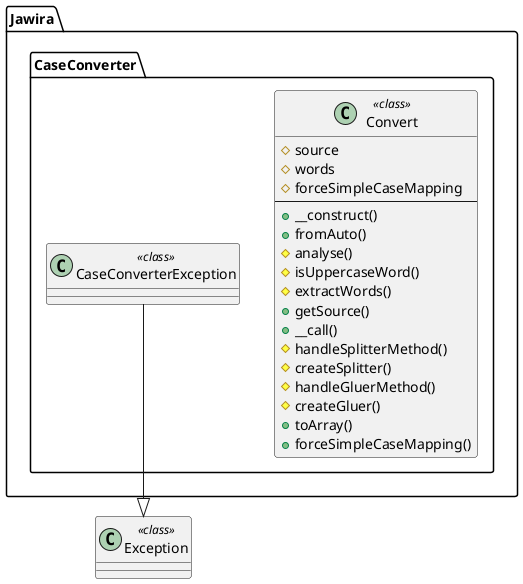 @startuml
namespace Jawira.CaseConverter  {
	class Convert << class >> {
		#source
		#words
		#forceSimpleCaseMapping
		--
		+__construct()
		+fromAuto()
		#analyse()
		#isUppercaseWord()
		#extractWords()
		+getSource()
		+__call()
		#handleSplitterMethod()
		#createSplitter()
		#handleGluerMethod()
		#createGluer()
		+toArray()
		+forceSimpleCaseMapping()
	}
	class CaseConverterException << class >> {
	}
}
	class Exception << class >> {
	}
Jawira.CaseConverter.CaseConverterException --|> Exception
@enduml

